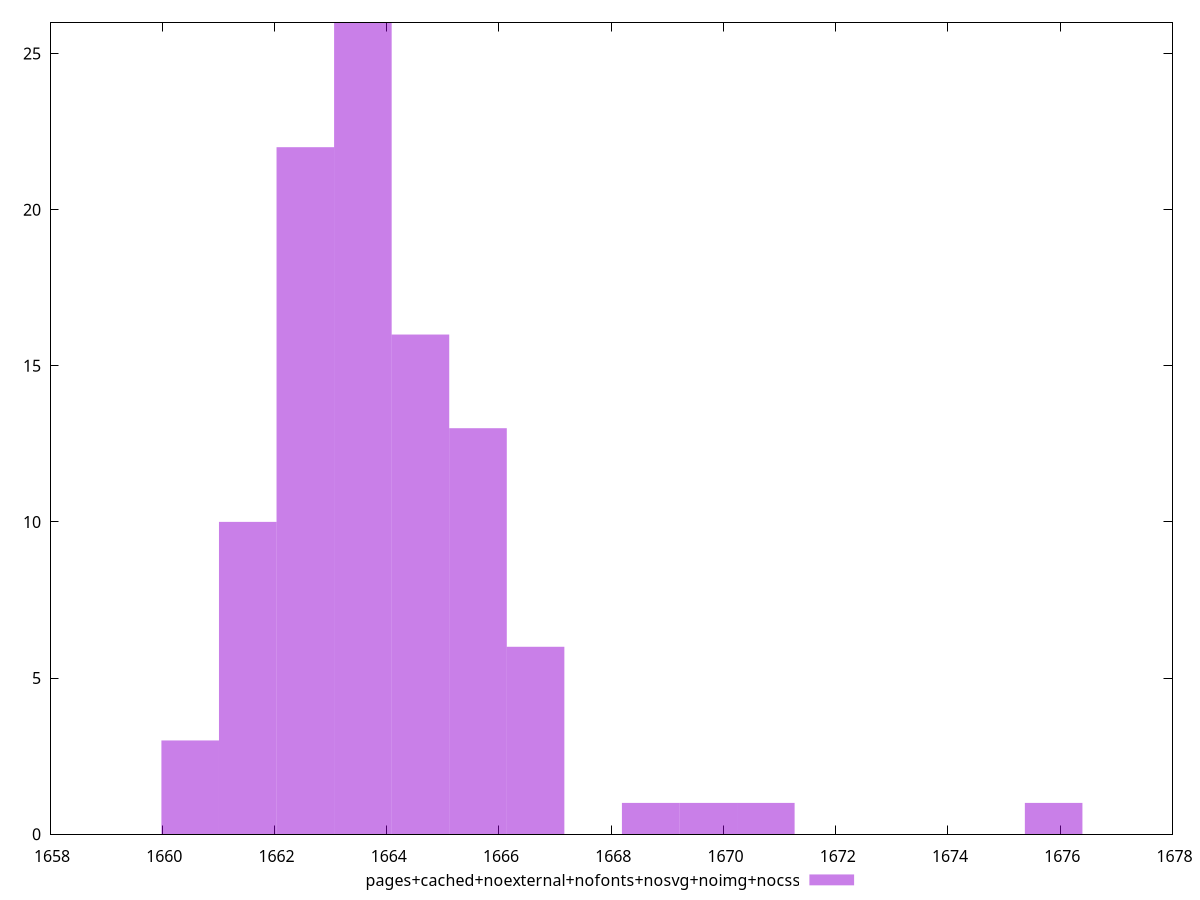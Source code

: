 $_pagesCachedNoexternalNofontsNosvgNoimgNocss <<EOF
1662.5490565082762 22
1663.574688251958 26
1666.6515834830034 6
1665.6259517393216 13
1664.6003199956397 16
1661.5234247645942 10
1668.702846970367 1
1670.7541104577308 1
1675.8822691761402 1
1660.4977930209125 3
1669.728478714049 1
EOF
set key outside below
set terminal pngcairo
set output "report_00006_2020-11-02T20-21-41.718Z/metrics/pages+cached+noexternal+nofonts+nosvg+noimg+nocss//raw_hist.png"
set yrange [0:26]
set boxwidth 1.0256317436818483
set style fill transparent solid 0.5 noborder
plot $_pagesCachedNoexternalNofontsNosvgNoimgNocss title "pages+cached+noexternal+nofonts+nosvg+noimg+nocss" with boxes ,
